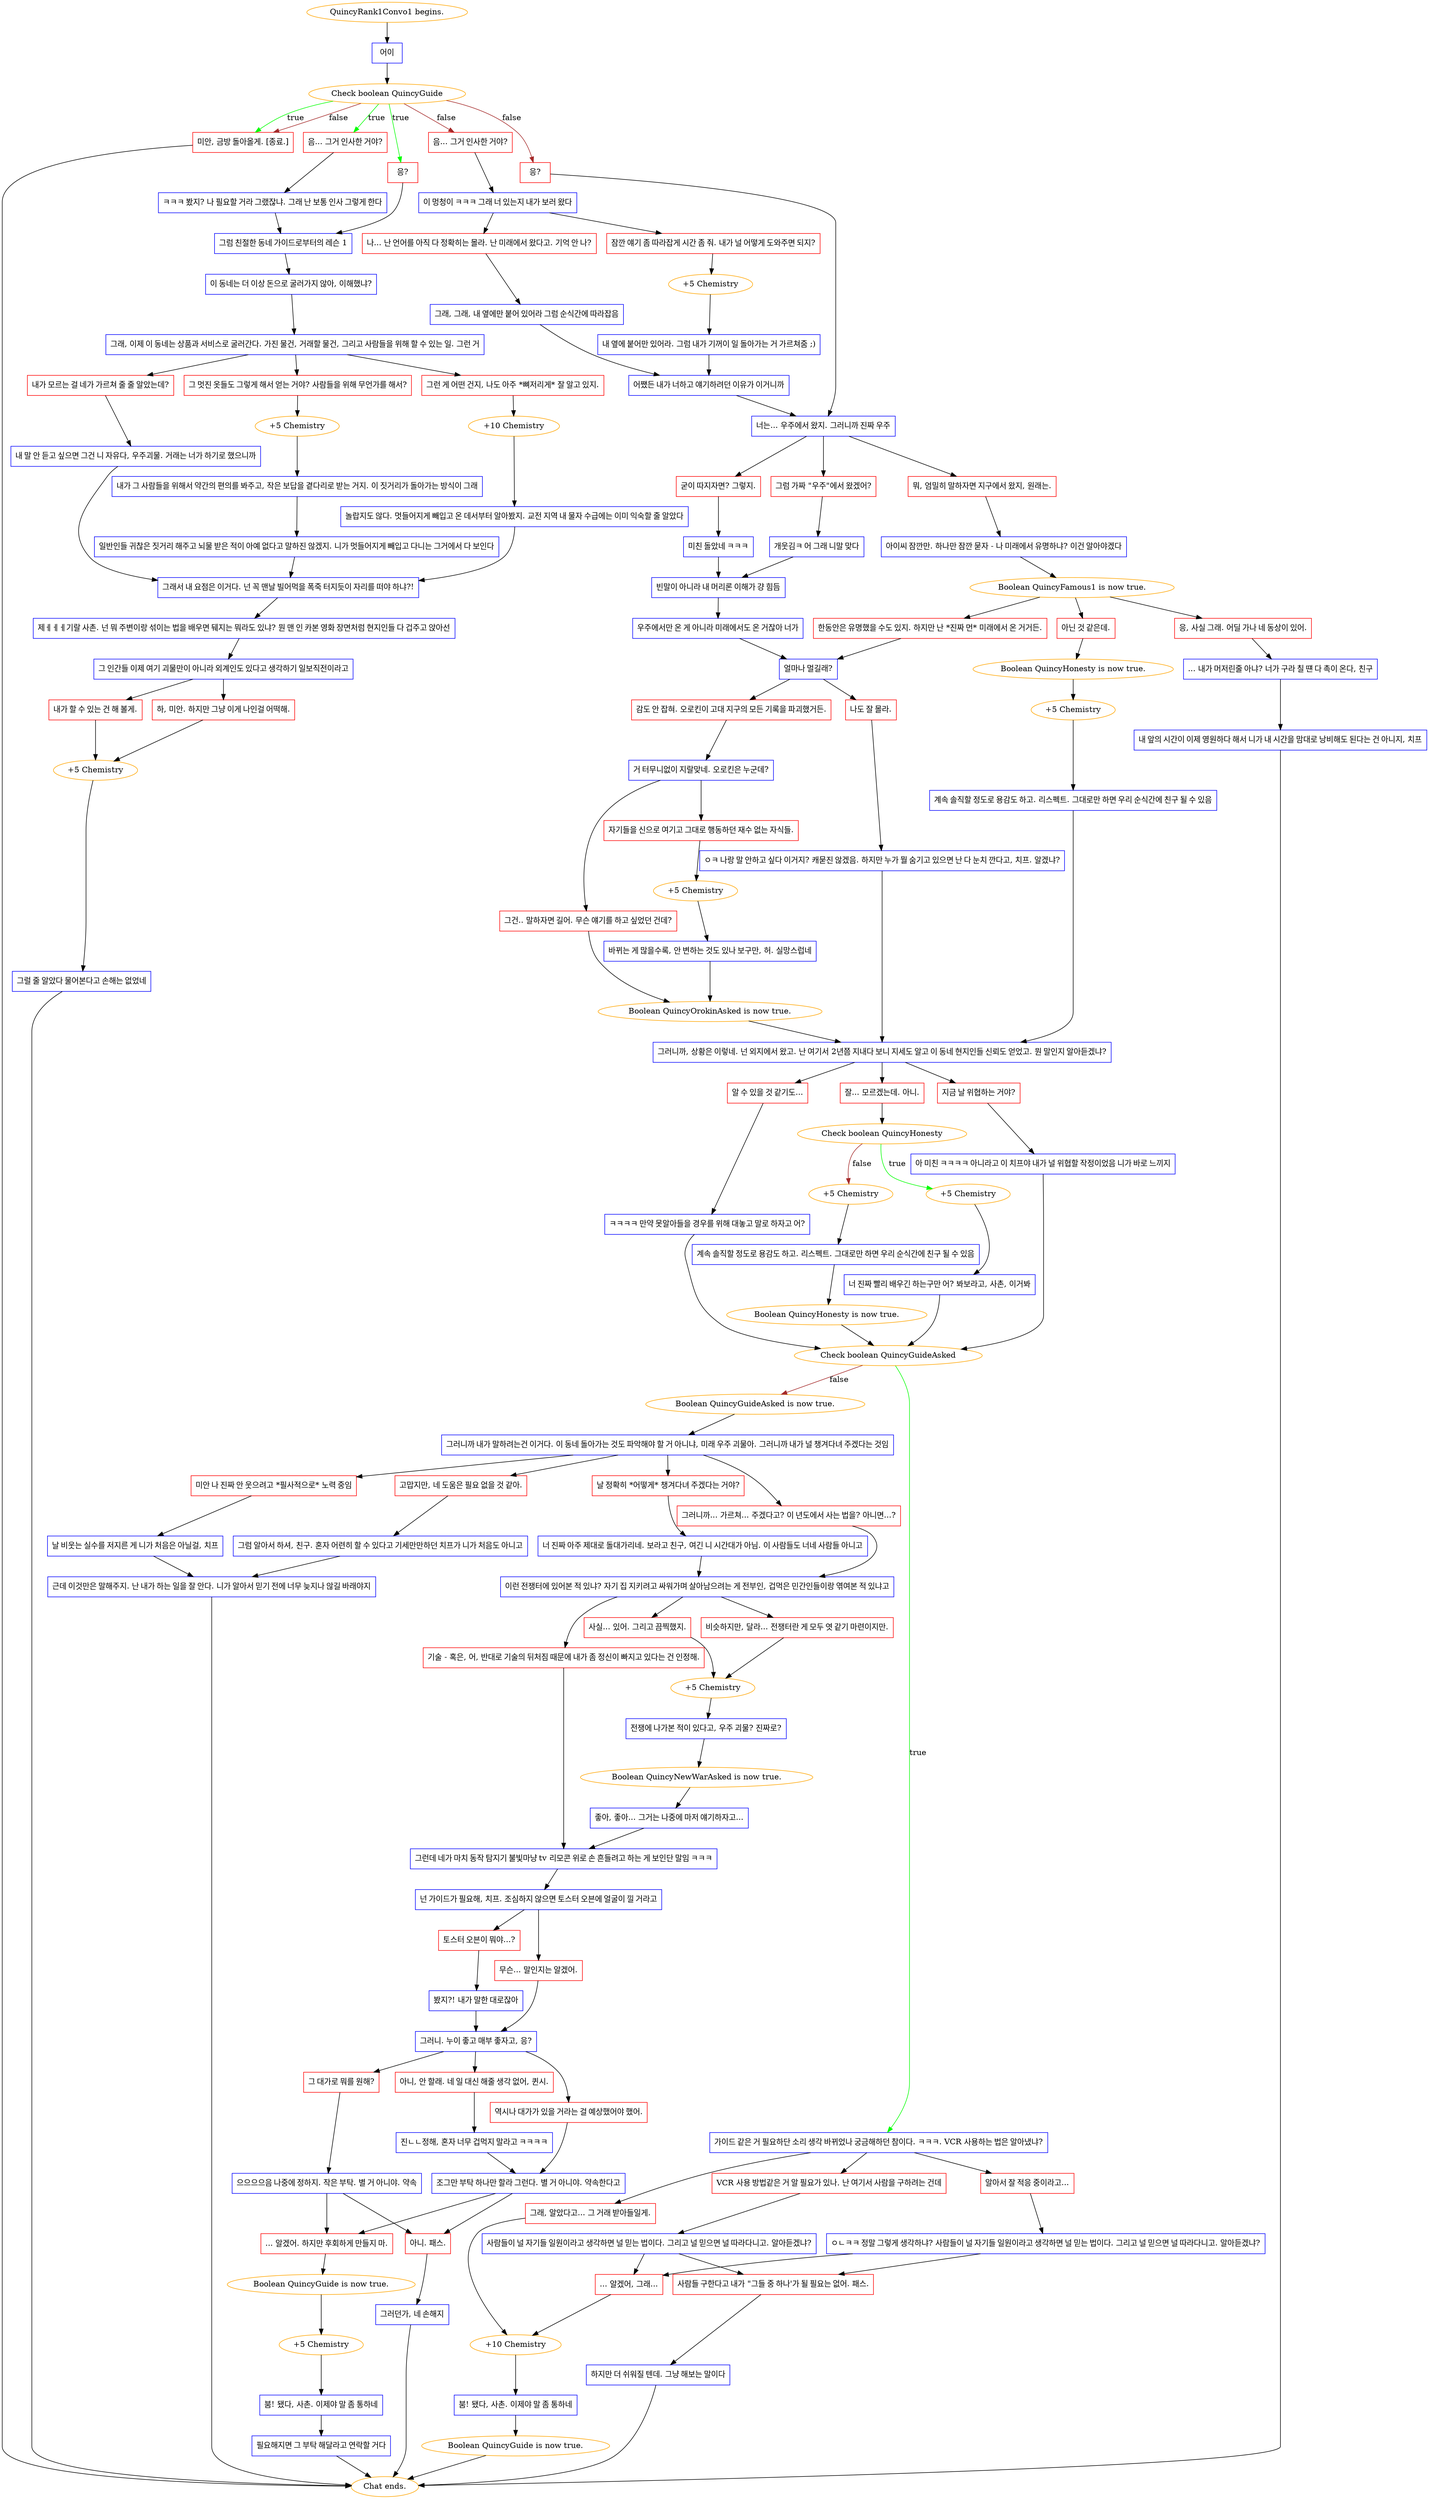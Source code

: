 digraph {
	"QuincyRank1Convo1 begins." [color=orange];
		"QuincyRank1Convo1 begins." -> j3133785177;
	j3133785177 [label="어이",shape=box,color=blue];
		j3133785177 -> j792879949;
	j792879949 [label="Check boolean QuincyGuide",color=orange];
		j792879949 -> j2771306356 [label=true,color=green];
		j792879949 -> j2143395402 [label=true,color=green];
		j792879949 -> j2845772908 [label=true,color=green];
		j792879949 -> j2771306356 [label=false,color=brown];
		j792879949 -> j407908104 [label=false,color=brown];
		j792879949 -> j3266988324 [label=false,color=brown];
	j2771306356 [label="미안, 금방 돌아올게. [종료.]",shape=box,color=red];
		j2771306356 -> "Chat ends.";
	j2143395402 [label="음... 그거 인사한 거야?",shape=box,color=red];
		j2143395402 -> j1198894838;
	j2845772908 [label="응?",shape=box,color=red];
		j2845772908 -> j3290079826;
	j407908104 [label="음... 그거 인사한 거야?",shape=box,color=red];
		j407908104 -> j1666911453;
	j3266988324 [label="응?",shape=box,color=red];
		j3266988324 -> j2339800686;
	"Chat ends." [color=orange];
	j1198894838 [label="ㅋㅋㅋ 봤지? 나 필요할 거라 그랬잖냐. 그래 난 보통 인사 그렇게 한다",shape=box,color=blue];
		j1198894838 -> j3290079826;
	j3290079826 [label="그럼 친절한 동네 가이드로부터의 레슨 1",shape=box,color=blue];
		j3290079826 -> j1604422333;
	j1666911453 [label="이 멍청이 ㅋㅋㅋ 그래 너 있는지 내가 보러 왔다",shape=box,color=blue];
		j1666911453 -> j2188949851;
		j1666911453 -> j3458111481;
	j2339800686 [label="너는... 우주에서 왔지. 그러니까 진짜 우주",shape=box,color=blue];
		j2339800686 -> j2533127371;
		j2339800686 -> j2099345953;
		j2339800686 -> j2753781161;
	j1604422333 [label="이 동네는 더 이상 돈으로 굴러가지 않아, 이해했냐?",shape=box,color=blue];
		j1604422333 -> j1593085830;
	j2188949851 [label="나... 난 언어를 아직 다 정확히는 몰라. 난 미래에서 왔다고. 기억 안 나?",shape=box,color=red];
		j2188949851 -> j1393416721;
	j3458111481 [label="잠깐 얘기 좀 따라잡게 시간 좀 줘. 내가 널 어떻게 도와주면 되지?",shape=box,color=red];
		j3458111481 -> j4183338779;
	j2533127371 [label="그럼 가짜 \"우주\"에서 왔겠어?",shape=box,color=red];
		j2533127371 -> j2916537579;
	j2099345953 [label="굳이 따지자면? 그렇지.",shape=box,color=red];
		j2099345953 -> j1439610571;
	j2753781161 [label="뭐, 엄밀히 말하자면 지구에서 왔지, 원래는.",shape=box,color=red];
		j2753781161 -> j4220278573;
	j1593085830 [label="그래, 이제 이 동네는 상품과 서비스로 굴러간다. 가진 물건, 거래할 물건, 그리고 사람들을 위해 할 수 있는 일. 그런 거",shape=box,color=blue];
		j1593085830 -> j676446644;
		j1593085830 -> j4032594430;
		j1593085830 -> j918674879;
	j1393416721 [label="그래, 그래, 내 옆에만 붙어 있어라 그럼 순식간에 따라잡음",shape=box,color=blue];
		j1393416721 -> j4098864541;
	j4183338779 [label="+5 Chemistry",color=orange];
		j4183338779 -> j3998422083;
	j2916537579 [label="개웃김ㅋ 어 그래 니말 맞다",shape=box,color=blue];
		j2916537579 -> j646952673;
	j1439610571 [label="미친 돌았네 ㅋㅋㅋ",shape=box,color=blue];
		j1439610571 -> j646952673;
	j4220278573 [label="아이씨 잠깐만. 하나만 잠깐 묻자 - 나 미래에서 유명하냐? 이건 알아야겠다",shape=box,color=blue];
		j4220278573 -> j3349012187;
	j676446644 [label="그 멋진 옷들도 그렇게 해서 얻는 거야? 사람들을 위해 무언가를 해서?",shape=box,color=red];
		j676446644 -> j3075976592;
	j4032594430 [label="그런 게 어떤 건지, 나도 아주 *뼈저리게* 잘 알고 있지.",shape=box,color=red];
		j4032594430 -> j294665331;
	j918674879 [label="내가 모르는 걸 네가 가르쳐 줄 줄 알았는데?",shape=box,color=red];
		j918674879 -> j4250426224;
	j4098864541 [label="어쨌든 내가 너하고 얘기하려던 이유가 이거니까",shape=box,color=blue];
		j4098864541 -> j2339800686;
	j3998422083 [label="내 옆에 붙어만 있어라. 그럼 내가 기꺼이 일 돌아가는 거 가르쳐줌 ;)",shape=box,color=blue];
		j3998422083 -> j4098864541;
	j646952673 [label="빈말이 아니라 내 머리론 이해가 걍 힘듬",shape=box,color=blue];
		j646952673 -> j307446089;
	j3349012187 [label="Boolean QuincyFamous1 is now true.",color=orange];
		j3349012187 -> j753682976;
		j3349012187 -> j1967905899;
		j3349012187 -> j2411901466;
	j3075976592 [label="+5 Chemistry",color=orange];
		j3075976592 -> j3244449360;
	j294665331 [label="+10 Chemistry",color=orange];
		j294665331 -> j3116097744;
	j4250426224 [label="내 말 안 듣고 싶으면 그건 니 자유다, 우주괴물. 거래는 너가 하기로 했으니까",shape=box,color=blue];
		j4250426224 -> j4082544397;
	j307446089 [label="우주에서만 온 게 아니라 미래에서도 온 거잖아 너가",shape=box,color=blue];
		j307446089 -> j14656509;
	j753682976 [label="응, 사실 그래. 어딜 가나 네 동상이 있어.",shape=box,color=red];
		j753682976 -> j3481254510;
	j1967905899 [label="아닌 것 같은데.",shape=box,color=red];
		j1967905899 -> j43621150;
	j2411901466 [label="한동안은 유명했을 수도 있지. 하지만 난 *진짜 먼* 미래에서 온 거거든.",shape=box,color=red];
		j2411901466 -> j14656509;
	j3244449360 [label="내가 그 사람들을 위해서 약간의 편의를 봐주고, 작은 보답을 곁다리로 받는 거지. 이 짓거리가 돌아가는 방식이 그래",shape=box,color=blue];
		j3244449360 -> j691990839;
	j3116097744 [label="놀랍지도 않다. 멋들어지게 빼입고 온 데서부터 알아봤지. 교전 지역 내 물자 수급에는 이미 익숙할 줄 알았다",shape=box,color=blue];
		j3116097744 -> j4082544397;
	j4082544397 [label="그래서 내 요점은 이거다. 넌 꼭 맨날 빌어먹을 폭죽 터지듯이 자리를 떠야 하냐?!",shape=box,color=blue];
		j4082544397 -> j683984653;
	j14656509 [label="얼마나 멀길래?",shape=box,color=blue];
		j14656509 -> j3445792483;
		j14656509 -> j2789497290;
	j3481254510 [label="... 내가 머저린줄 아냐? 너가 구라 칠 떈 다 촉이 온다, 친구",shape=box,color=blue];
		j3481254510 -> j3991828988;
	j43621150 [label="Boolean QuincyHonesty is now true.",color=orange];
		j43621150 -> j113753571;
	j691990839 [label="일반인들 귀찮은 짓거리 해주고 뇌물 받은 적이 아예 없다고 말하진 않겠지. 니가 멋들어지게 빼입고 다니는 그거에서 다 보인다",shape=box,color=blue];
		j691990839 -> j4082544397;
	j683984653 [label="제ㅔㅔㅔ기랄 사촌. 넌 뭐 주변이랑 섞이는 법을 배우면 뒈지는 뭐라도 있냐? 뭔 맨 인 카본 영화 장면처럼 현지인들 다 겁주고 앉아선",shape=box,color=blue];
		j683984653 -> j926660687;
	j3445792483 [label="나도 잘 몰라.",shape=box,color=red];
		j3445792483 -> j3267102739;
	j2789497290 [label="감도 안 잡혀. 오로킨이 고대 지구의 모든 기록을 파괴했거든.",shape=box,color=red];
		j2789497290 -> j2462556138;
	j3991828988 [label="내 앞의 시간이 이제 영원하다 해서 니가 내 시간을 맘대로 낭비해도 된다는 건 아니지, 치프",shape=box,color=blue];
		j3991828988 -> "Chat ends.";
	j113753571 [label="+5 Chemistry",color=orange];
		j113753571 -> j2739269380;
	j926660687 [label="그 인간들 이제 여기 괴물만이 아니라 외계인도 있다고 생각하기 일보직전이라고",shape=box,color=blue];
		j926660687 -> j1441816220;
		j926660687 -> j2924137508;
	j3267102739 [label="ㅇㅋ 나랑 말 안하고 싶다 이거지? 캐묻진 않겠음. 하지만 누가 뭘 숨기고 있으면 난 다 눈치 깐다고, 치프. 알겠냐?",shape=box,color=blue];
		j3267102739 -> j1741402880;
	j2462556138 [label="거 터무니없이 지랄맞네. 오로킨은 누군데?",shape=box,color=blue];
		j2462556138 -> j404528031;
		j2462556138 -> j4082493177;
	j2739269380 [label="계속 솔직할 정도로 용감도 하고. 리스펙트. 그대로만 하면 우리 순식간에 친구 될 수 있음",shape=box,color=blue];
		j2739269380 -> j1741402880;
	j1441816220 [label="내가 할 수 있는 건 해 볼게.",shape=box,color=red];
		j1441816220 -> j813812217;
	j2924137508 [label="하, 미안. 하지만 그냥 이게 나인걸 어떡해.",shape=box,color=red];
		j2924137508 -> j813812217;
	j1741402880 [label="그러니까, 상황은 이렇네. 넌 외지에서 왔고. 난 여기서 2년쯤 지내다 보니 지세도 알고 이 동네 현지인들 신뢰도 얻었고. 뭔 말인지 알아듣겠냐?",shape=box,color=blue];
		j1741402880 -> j4248688571;
		j1741402880 -> j4139235397;
		j1741402880 -> j505982709;
	j404528031 [label="그건.. 말하자면 길어. 무슨 얘기를 하고 싶었던 건데?",shape=box,color=red];
		j404528031 -> j937659046;
	j4082493177 [label="자기들을 신으로 여기고 그대로 행동하던 재수 없는 자식들.",shape=box,color=red];
		j4082493177 -> j192100528;
	j813812217 [label="+5 Chemistry",color=orange];
		j813812217 -> j4156442478;
	j4248688571 [label="잘... 모르겠는데. 아니.",shape=box,color=red];
		j4248688571 -> j3337574288;
	j4139235397 [label="지금 날 위협하는 거야?",shape=box,color=red];
		j4139235397 -> j2842784757;
	j505982709 [label="알 수 있을 것 같기도...",shape=box,color=red];
		j505982709 -> j325533894;
	j937659046 [label="Boolean QuincyOrokinAsked is now true.",color=orange];
		j937659046 -> j1741402880;
	j192100528 [label="+5 Chemistry",color=orange];
		j192100528 -> j1814487963;
	j4156442478 [label="그럴 줄 알았다 물어본다고 손해는 없었네",shape=box,color=blue];
		j4156442478 -> "Chat ends.";
	j3337574288 [label="Check boolean QuincyHonesty",color=orange];
		j3337574288 -> j4254505776 [label=true,color=green];
		j3337574288 -> j3041755833 [label=false,color=brown];
	j2842784757 [label="아 미친 ㅋㅋㅋㅋ 아니라고 이 치프야 내가 널 위협할 작정이었음 니가 바로 느끼지",shape=box,color=blue];
		j2842784757 -> j3086655143;
	j325533894 [label="ㅋㅋㅋㅋ 만약 못알아들을 경우를 위해 대놓고 말로 하자고 어?",shape=box,color=blue];
		j325533894 -> j3086655143;
	j1814487963 [label="바뀌는 게 많을수록, 안 변하는 것도 있나 보구만, 허. 실망스럽네",shape=box,color=blue];
		j1814487963 -> j937659046;
	j4254505776 [label="+5 Chemistry",color=orange];
		j4254505776 -> j2908386791;
	j3041755833 [label="+5 Chemistry",color=orange];
		j3041755833 -> j390956067;
	j3086655143 [label="Check boolean QuincyGuideAsked",color=orange];
		j3086655143 -> j2688153589 [label=true,color=green];
		j3086655143 -> j3557356939 [label=false,color=brown];
	j2908386791 [label="너 진짜 빨리 배우긴 하는구만 어? 봐보라고, 사촌, 이거봐",shape=box,color=blue];
		j2908386791 -> j3086655143;
	j390956067 [label="계속 솔직할 정도로 용감도 하고. 리스펙트. 그대로만 하면 우리 순식간에 친구 될 수 있음",shape=box,color=blue];
		j390956067 -> j1291527118;
	j2688153589 [label="가이드 같은 거 필요하단 소리 생각 바뀌었나 궁금해하던 참이다. ㅋㅋㅋ. VCR 사용하는 법은 알아냈냐?",shape=box,color=blue];
		j2688153589 -> j588913053;
		j2688153589 -> j401012986;
		j2688153589 -> j2885212372;
	j3557356939 [label="Boolean QuincyGuideAsked is now true.",color=orange];
		j3557356939 -> j3375895629;
	j1291527118 [label="Boolean QuincyHonesty is now true.",color=orange];
		j1291527118 -> j3086655143;
	j588913053 [label="그래, 알았다고... 그 거래 받아들일게.",shape=box,color=red];
		j588913053 -> j2102496638;
	j401012986 [label="알아서 잘 적응 중이라고...",shape=box,color=red];
		j401012986 -> j1844681822;
	j2885212372 [label="VCR 사용 방법같은 거 알 필요가 있나. 난 여기서 사람을 구하려는 건데",shape=box,color=red];
		j2885212372 -> j3350716159;
	j3375895629 [label="그러니까 내가 말하려는건 이거다. 이 동네 돌아가는 것도 파악해야 할 거 아니냐, 미래 우주 괴물아. 그러니까 내가 널 챙겨다녀 주겠다는 것임",shape=box,color=blue];
		j3375895629 -> j1380087669;
		j3375895629 -> j2779194207;
		j3375895629 -> j3321602149;
		j3375895629 -> j2944413474;
	j2102496638 [label="+10 Chemistry",color=orange];
		j2102496638 -> j4129840013;
	j1844681822 [label="ㅇㄴㅋㅋ 정말 그렇게 생각하냐? 사람들이 널 자기들 일원이라고 생각하면 널 믿는 법이다. 그리고 널 믿으면 널 따라다니고. 알아듣겠냐?",shape=box,color=blue];
		j1844681822 -> j1919799810;
		j1844681822 -> j3070684186;
	j3350716159 [label="사람들이 널 자기들 일원이라고 생각하면 널 믿는 법이다. 그리고 널 믿으면 널 따라다니고. 알아듣겠냐?",shape=box,color=blue];
		j3350716159 -> j1919799810;
		j3350716159 -> j3070684186;
	j1380087669 [label="그러니까... 가르쳐... 주겠다고? 이 년도에서 사는 법을? 아니면...?",shape=box,color=red];
		j1380087669 -> j1844622286;
	j2779194207 [label="날 정확히 *어떻게* 챙겨다녀 주겠다는 거야?",shape=box,color=red];
		j2779194207 -> j611261345;
	j3321602149 [label="미안 나 진짜 안 웃으려고 *필사적으로* 노력 중임",shape=box,color=red];
		j3321602149 -> j3506978561;
	j2944413474 [label="고맙지만, 네 도움은 필요 없을 것 같아.",shape=box,color=red];
		j2944413474 -> j2226497039;
	j4129840013 [label="붐! 됐다, 사촌. 이제야 말 좀 통하네",shape=box,color=blue];
		j4129840013 -> j810565081;
	j1919799810 [label="... 알겠어, 그래...",shape=box,color=red];
		j1919799810 -> j2102496638;
	j3070684186 [label="사람들 구한다고 내가 \"그들 중 하나'가 될 필요는 없어. 패스.",shape=box,color=red];
		j3070684186 -> j4004829115;
	j1844622286 [label="이런 전쟁터에 있어본 적 있냐? 자기 집 지키려고 싸워가며 살아남으려는 게 전부인, 겁먹은 민간인들이랑 엮여본 적 있냐고",shape=box,color=blue];
		j1844622286 -> j3771851329;
		j1844622286 -> j117440345;
		j1844622286 -> j3779004638;
	j611261345 [label="너 진짜 아주 제대로 돌대가리네. 보라고 친구, 여긴 니 시간대가 아님. 이 사람들도 너네 사람들 아니고",shape=box,color=blue];
		j611261345 -> j1844622286;
	j3506978561 [label="날 비웃는 실수를 저지른 게 니가 처음은 아닐걸, 치프",shape=box,color=blue];
		j3506978561 -> j1767367635;
	j2226497039 [label="그럼 알아서 하셔, 친구. 혼자 어련히 할 수 있다고 기세만만하던 치프가 니가 처음도 아니고",shape=box,color=blue];
		j2226497039 -> j1767367635;
	j810565081 [label="Boolean QuincyGuide is now true.",color=orange];
		j810565081 -> "Chat ends.";
	j4004829115 [label="하지만 더 쉬워질 텐데. 그냥 해보는 말이다",shape=box,color=blue];
		j4004829115 -> "Chat ends.";
	j3771851329 [label="기술 - 혹은, 어, 반대로 기술의 뒤처짐 때문에 내가 좀 정신이 빠지고 있다는 건 인정해.",shape=box,color=red];
		j3771851329 -> j1855826638;
	j117440345 [label="비슷하지만, 달라... 전쟁터란 게 모두 엿 같기 마련이지만.",shape=box,color=red];
		j117440345 -> j490998540;
	j3779004638 [label="사실... 있어. 그리고 끔찍했지.",shape=box,color=red];
		j3779004638 -> j490998540;
	j1767367635 [label="근데 이것만은 말해주지. 난 내가 하는 일을 잘 안다. 니가 알아서 믿기 전에 너무 늦지나 않길 바래야지",shape=box,color=blue];
		j1767367635 -> "Chat ends.";
	j1855826638 [label="그런데 네가 마치 동작 탐지기 불빛마냥 tv 리모콘 위로 손 흔들려고 하는 게 보인단 말임 ㅋㅋㅋ",shape=box,color=blue];
		j1855826638 -> j1931673376;
	j490998540 [label="+5 Chemistry",color=orange];
		j490998540 -> j3666161697;
	j1931673376 [label="넌 가이드가 필요해, 치프. 조심하지 않으면 토스터 오븐에 얼굴이 낄 거라고",shape=box,color=blue];
		j1931673376 -> j1623332422;
		j1931673376 -> j758867932;
	j3666161697 [label="전쟁에 나가본 적이 있다고, 우주 괴물? 진짜로?",shape=box,color=blue];
		j3666161697 -> j2712179411;
	j1623332422 [label="토스터 오븐이 뭐야...?",shape=box,color=red];
		j1623332422 -> j833949608;
	j758867932 [label="무슨... 말인지는 알겠어.",shape=box,color=red];
		j758867932 -> j3878875085;
	j2712179411 [label="Boolean QuincyNewWarAsked is now true.",color=orange];
		j2712179411 -> j1644208394;
	j833949608 [label="봤지?! 내가 말한 대로잖아",shape=box,color=blue];
		j833949608 -> j3878875085;
	j3878875085 [label="그러니. 누이 좋고 매부 좋자고, 응?",shape=box,color=blue];
		j3878875085 -> j2706170168;
		j3878875085 -> j327315429;
		j3878875085 -> j621943233;
	j1644208394 [label="좋아, 좋아... 그거는 나중에 마저 얘기하자고...",shape=box,color=blue];
		j1644208394 -> j1855826638;
	j2706170168 [label="그 대가로 뭐를 원해?",shape=box,color=red];
		j2706170168 -> j4179447428;
	j327315429 [label="역시나 대가가 있을 거라는 걸 예상했어야 했어.",shape=box,color=red];
		j327315429 -> j3458920142;
	j621943233 [label="아니, 안 할래. 네 일 대신 해줄 생각 없어, 퀸시.",shape=box,color=red];
		j621943233 -> j1328011568;
	j4179447428 [label="으으으으음 나중에 정하지. 작은 부탁. 별 거 아니야. 약속",shape=box,color=blue];
		j4179447428 -> j3779848136;
		j4179447428 -> j3361281135;
	j3458920142 [label="조그만 부탁 하나만 할라 그런다. 별 거 아니야. 약속한다고",shape=box,color=blue];
		j3458920142 -> j3779848136;
		j3458920142 -> j3361281135;
	j1328011568 [label="진ㄴㄴ정해, 혼자 너무 겁먹지 말라고 ㅋㅋㅋㅋ",shape=box,color=blue];
		j1328011568 -> j3458920142;
	j3779848136 [label="... 알겠어. 하지만 후회하게 만들지 마.",shape=box,color=red];
		j3779848136 -> j3641389363;
	j3361281135 [label="아니. 패스.",shape=box,color=red];
		j3361281135 -> j1884076847;
	j3641389363 [label="Boolean QuincyGuide is now true.",color=orange];
		j3641389363 -> j4178502260;
	j1884076847 [label="그러던가, 네 손해지",shape=box,color=blue];
		j1884076847 -> "Chat ends.";
	j4178502260 [label="+5 Chemistry",color=orange];
		j4178502260 -> j3340524080;
	j3340524080 [label="붐! 됐다, 사촌. 이제야 말 좀 통하네",shape=box,color=blue];
		j3340524080 -> j830575720;
	j830575720 [label="필요해지면 그 부탁 해달라고 연락할 거다",shape=box,color=blue];
		j830575720 -> "Chat ends.";
}